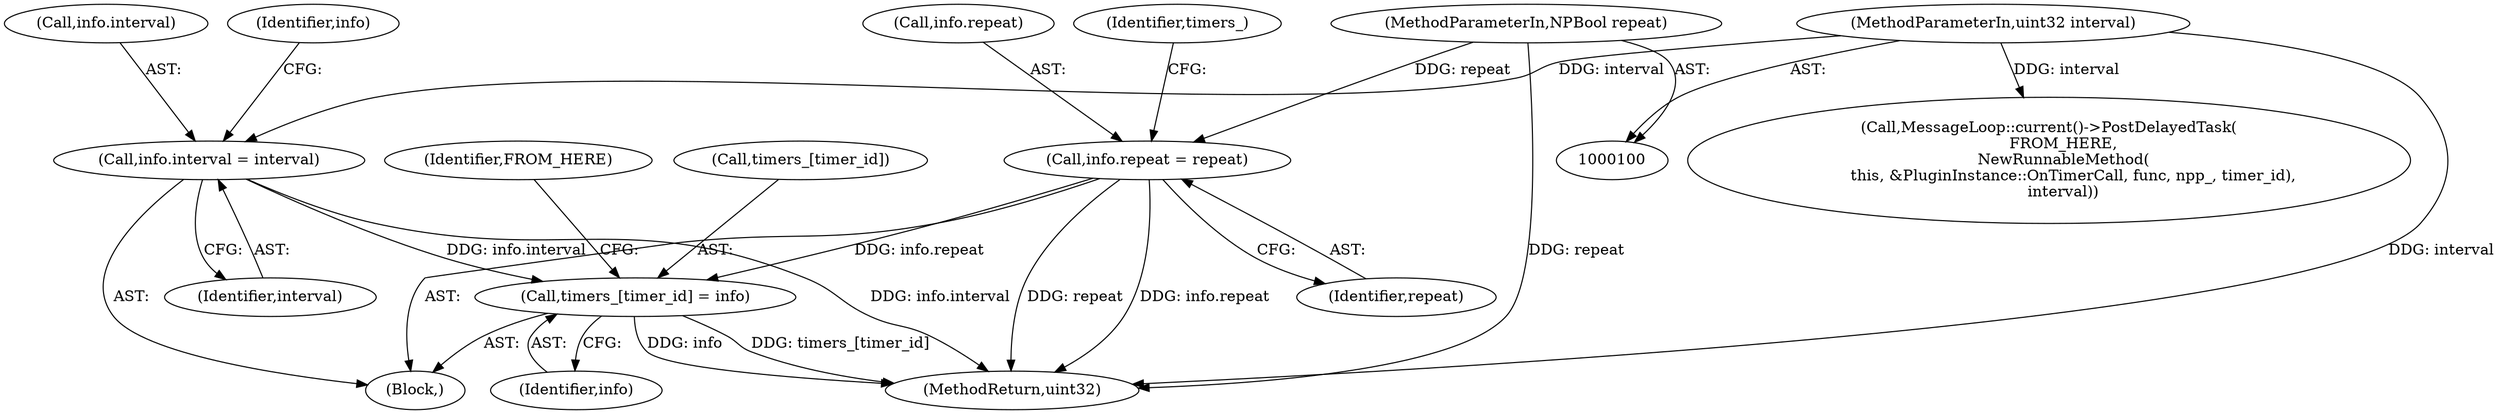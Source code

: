 digraph "0_Chrome_ea3d1d84be3d6f97bf50e76511c9e26af6895533_32@array" {
"1000126" [label="(Call,timers_[timer_id] = info)"];
"1000116" [label="(Call,info.interval = interval)"];
"1000101" [label="(MethodParameterIn,uint32 interval)"];
"1000121" [label="(Call,info.repeat = repeat)"];
"1000102" [label="(MethodParameterIn,NPBool repeat)"];
"1000127" [label="(Call,timers_[timer_id])"];
"1000101" [label="(MethodParameterIn,uint32 interval)"];
"1000104" [label="(Block,)"];
"1000130" [label="(Identifier,info)"];
"1000143" [label="(MethodReturn,uint32)"];
"1000117" [label="(Call,info.interval)"];
"1000122" [label="(Call,info.repeat)"];
"1000128" [label="(Identifier,timers_)"];
"1000126" [label="(Call,timers_[timer_id] = info)"];
"1000121" [label="(Call,info.repeat = repeat)"];
"1000125" [label="(Identifier,repeat)"];
"1000102" [label="(MethodParameterIn,NPBool repeat)"];
"1000132" [label="(Identifier,FROM_HERE)"];
"1000123" [label="(Identifier,info)"];
"1000116" [label="(Call,info.interval = interval)"];
"1000120" [label="(Identifier,interval)"];
"1000131" [label="(Call,MessageLoop::current()->PostDelayedTask(\n      FROM_HERE,\n      NewRunnableMethod(\n          this, &PluginInstance::OnTimerCall, func, npp_, timer_id),\n      interval))"];
"1000126" -> "1000104"  [label="AST: "];
"1000126" -> "1000130"  [label="CFG: "];
"1000127" -> "1000126"  [label="AST: "];
"1000130" -> "1000126"  [label="AST: "];
"1000132" -> "1000126"  [label="CFG: "];
"1000126" -> "1000143"  [label="DDG: timers_[timer_id]"];
"1000126" -> "1000143"  [label="DDG: info"];
"1000116" -> "1000126"  [label="DDG: info.interval"];
"1000121" -> "1000126"  [label="DDG: info.repeat"];
"1000116" -> "1000104"  [label="AST: "];
"1000116" -> "1000120"  [label="CFG: "];
"1000117" -> "1000116"  [label="AST: "];
"1000120" -> "1000116"  [label="AST: "];
"1000123" -> "1000116"  [label="CFG: "];
"1000116" -> "1000143"  [label="DDG: info.interval"];
"1000101" -> "1000116"  [label="DDG: interval"];
"1000101" -> "1000100"  [label="AST: "];
"1000101" -> "1000143"  [label="DDG: interval"];
"1000101" -> "1000131"  [label="DDG: interval"];
"1000121" -> "1000104"  [label="AST: "];
"1000121" -> "1000125"  [label="CFG: "];
"1000122" -> "1000121"  [label="AST: "];
"1000125" -> "1000121"  [label="AST: "];
"1000128" -> "1000121"  [label="CFG: "];
"1000121" -> "1000143"  [label="DDG: repeat"];
"1000121" -> "1000143"  [label="DDG: info.repeat"];
"1000102" -> "1000121"  [label="DDG: repeat"];
"1000102" -> "1000100"  [label="AST: "];
"1000102" -> "1000143"  [label="DDG: repeat"];
}
